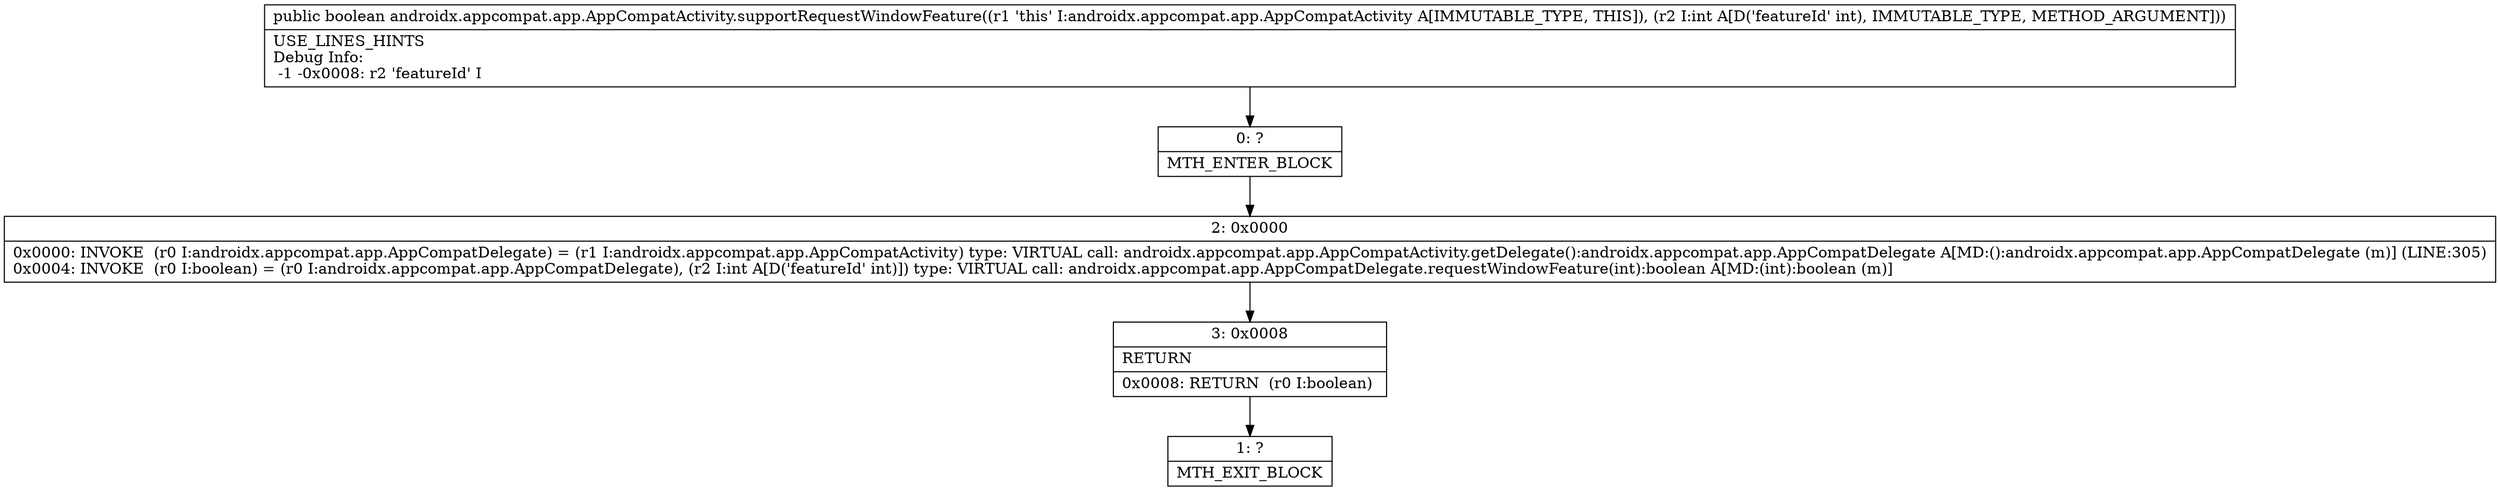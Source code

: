 digraph "CFG forandroidx.appcompat.app.AppCompatActivity.supportRequestWindowFeature(I)Z" {
Node_0 [shape=record,label="{0\:\ ?|MTH_ENTER_BLOCK\l}"];
Node_2 [shape=record,label="{2\:\ 0x0000|0x0000: INVOKE  (r0 I:androidx.appcompat.app.AppCompatDelegate) = (r1 I:androidx.appcompat.app.AppCompatActivity) type: VIRTUAL call: androidx.appcompat.app.AppCompatActivity.getDelegate():androidx.appcompat.app.AppCompatDelegate A[MD:():androidx.appcompat.app.AppCompatDelegate (m)] (LINE:305)\l0x0004: INVOKE  (r0 I:boolean) = (r0 I:androidx.appcompat.app.AppCompatDelegate), (r2 I:int A[D('featureId' int)]) type: VIRTUAL call: androidx.appcompat.app.AppCompatDelegate.requestWindowFeature(int):boolean A[MD:(int):boolean (m)]\l}"];
Node_3 [shape=record,label="{3\:\ 0x0008|RETURN\l|0x0008: RETURN  (r0 I:boolean) \l}"];
Node_1 [shape=record,label="{1\:\ ?|MTH_EXIT_BLOCK\l}"];
MethodNode[shape=record,label="{public boolean androidx.appcompat.app.AppCompatActivity.supportRequestWindowFeature((r1 'this' I:androidx.appcompat.app.AppCompatActivity A[IMMUTABLE_TYPE, THIS]), (r2 I:int A[D('featureId' int), IMMUTABLE_TYPE, METHOD_ARGUMENT]))  | USE_LINES_HINTS\lDebug Info:\l  \-1 \-0x0008: r2 'featureId' I\l}"];
MethodNode -> Node_0;Node_0 -> Node_2;
Node_2 -> Node_3;
Node_3 -> Node_1;
}

